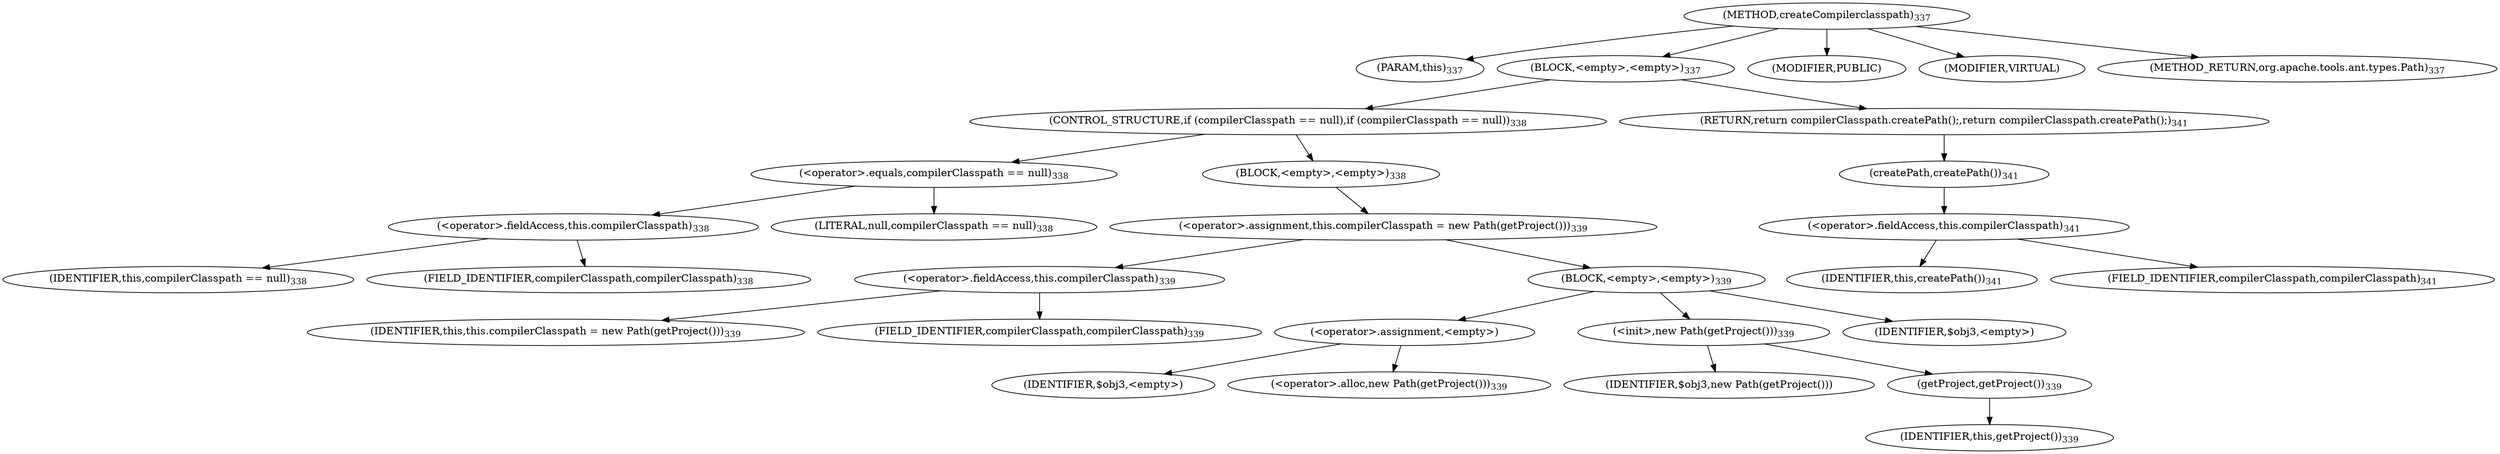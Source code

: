 digraph "createCompilerclasspath" {  
"476" [label = <(METHOD,createCompilerclasspath)<SUB>337</SUB>> ]
"20" [label = <(PARAM,this)<SUB>337</SUB>> ]
"477" [label = <(BLOCK,&lt;empty&gt;,&lt;empty&gt;)<SUB>337</SUB>> ]
"478" [label = <(CONTROL_STRUCTURE,if (compilerClasspath == null),if (compilerClasspath == null))<SUB>338</SUB>> ]
"479" [label = <(&lt;operator&gt;.equals,compilerClasspath == null)<SUB>338</SUB>> ]
"480" [label = <(&lt;operator&gt;.fieldAccess,this.compilerClasspath)<SUB>338</SUB>> ]
"481" [label = <(IDENTIFIER,this,compilerClasspath == null)<SUB>338</SUB>> ]
"482" [label = <(FIELD_IDENTIFIER,compilerClasspath,compilerClasspath)<SUB>338</SUB>> ]
"483" [label = <(LITERAL,null,compilerClasspath == null)<SUB>338</SUB>> ]
"484" [label = <(BLOCK,&lt;empty&gt;,&lt;empty&gt;)<SUB>338</SUB>> ]
"485" [label = <(&lt;operator&gt;.assignment,this.compilerClasspath = new Path(getProject()))<SUB>339</SUB>> ]
"486" [label = <(&lt;operator&gt;.fieldAccess,this.compilerClasspath)<SUB>339</SUB>> ]
"487" [label = <(IDENTIFIER,this,this.compilerClasspath = new Path(getProject()))<SUB>339</SUB>> ]
"488" [label = <(FIELD_IDENTIFIER,compilerClasspath,compilerClasspath)<SUB>339</SUB>> ]
"489" [label = <(BLOCK,&lt;empty&gt;,&lt;empty&gt;)<SUB>339</SUB>> ]
"490" [label = <(&lt;operator&gt;.assignment,&lt;empty&gt;)> ]
"491" [label = <(IDENTIFIER,$obj3,&lt;empty&gt;)> ]
"492" [label = <(&lt;operator&gt;.alloc,new Path(getProject()))<SUB>339</SUB>> ]
"493" [label = <(&lt;init&gt;,new Path(getProject()))<SUB>339</SUB>> ]
"494" [label = <(IDENTIFIER,$obj3,new Path(getProject()))> ]
"495" [label = <(getProject,getProject())<SUB>339</SUB>> ]
"19" [label = <(IDENTIFIER,this,getProject())<SUB>339</SUB>> ]
"496" [label = <(IDENTIFIER,$obj3,&lt;empty&gt;)> ]
"497" [label = <(RETURN,return compilerClasspath.createPath();,return compilerClasspath.createPath();)<SUB>341</SUB>> ]
"498" [label = <(createPath,createPath())<SUB>341</SUB>> ]
"499" [label = <(&lt;operator&gt;.fieldAccess,this.compilerClasspath)<SUB>341</SUB>> ]
"500" [label = <(IDENTIFIER,this,createPath())<SUB>341</SUB>> ]
"501" [label = <(FIELD_IDENTIFIER,compilerClasspath,compilerClasspath)<SUB>341</SUB>> ]
"502" [label = <(MODIFIER,PUBLIC)> ]
"503" [label = <(MODIFIER,VIRTUAL)> ]
"504" [label = <(METHOD_RETURN,org.apache.tools.ant.types.Path)<SUB>337</SUB>> ]
  "476" -> "20" 
  "476" -> "477" 
  "476" -> "502" 
  "476" -> "503" 
  "476" -> "504" 
  "477" -> "478" 
  "477" -> "497" 
  "478" -> "479" 
  "478" -> "484" 
  "479" -> "480" 
  "479" -> "483" 
  "480" -> "481" 
  "480" -> "482" 
  "484" -> "485" 
  "485" -> "486" 
  "485" -> "489" 
  "486" -> "487" 
  "486" -> "488" 
  "489" -> "490" 
  "489" -> "493" 
  "489" -> "496" 
  "490" -> "491" 
  "490" -> "492" 
  "493" -> "494" 
  "493" -> "495" 
  "495" -> "19" 
  "497" -> "498" 
  "498" -> "499" 
  "499" -> "500" 
  "499" -> "501" 
}
